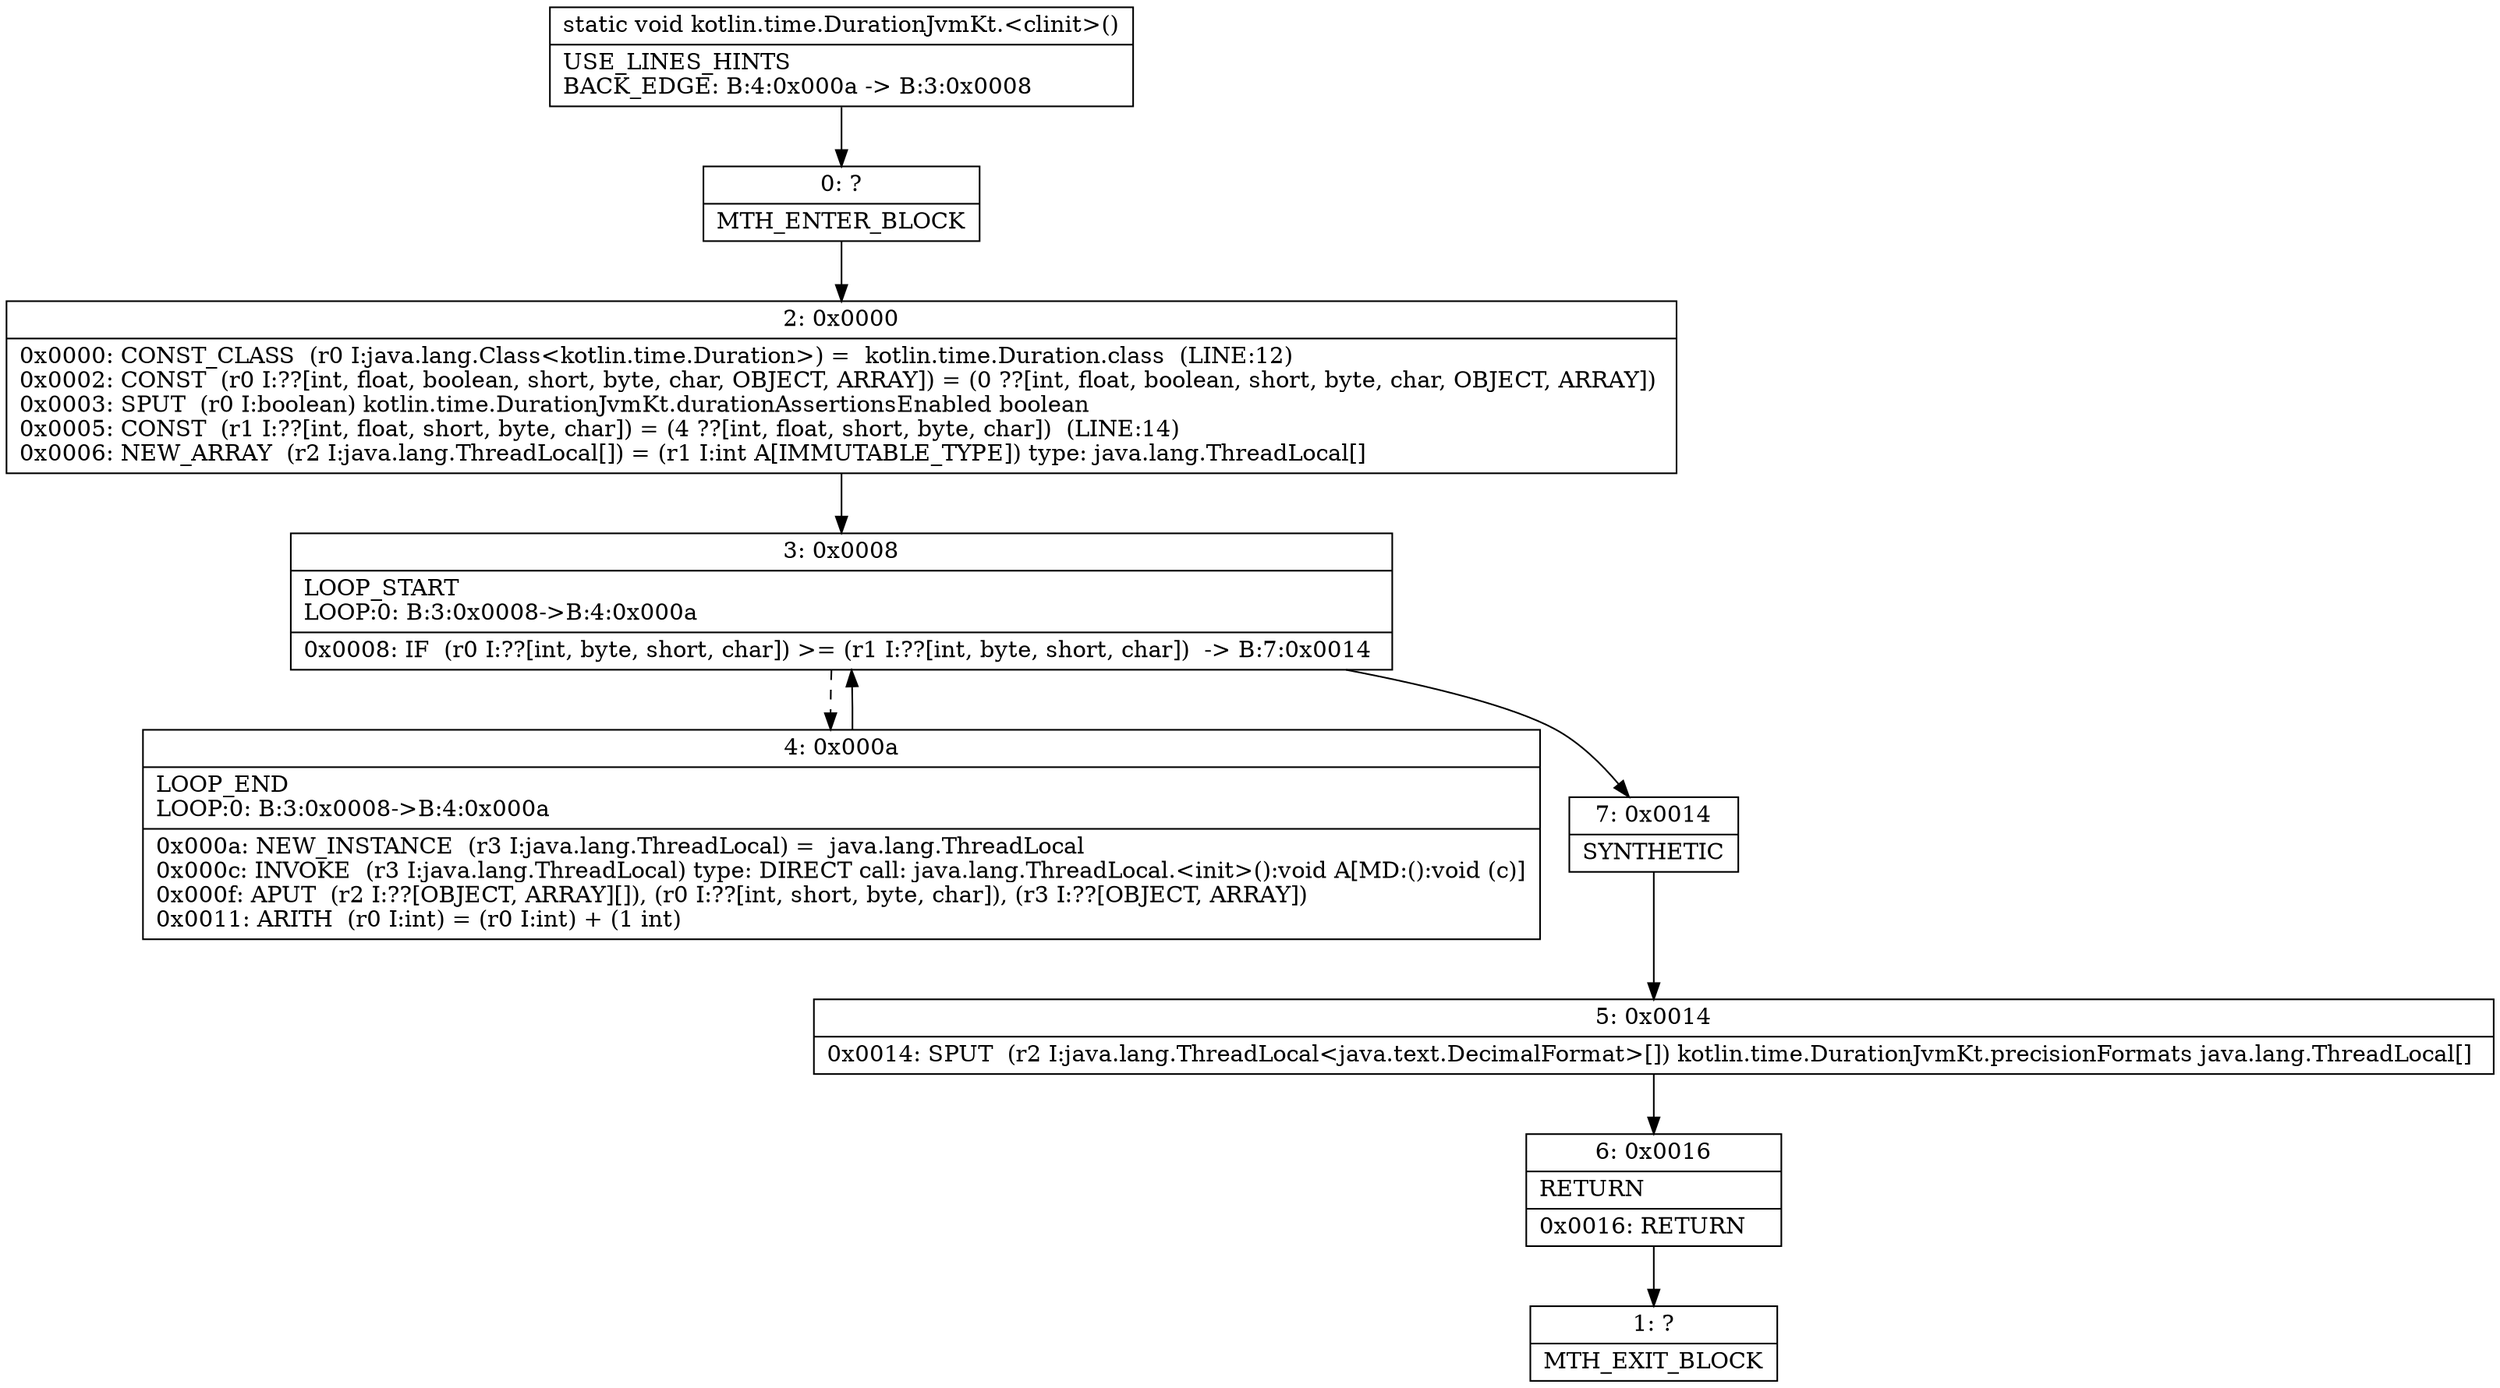 digraph "CFG forkotlin.time.DurationJvmKt.\<clinit\>()V" {
Node_0 [shape=record,label="{0\:\ ?|MTH_ENTER_BLOCK\l}"];
Node_2 [shape=record,label="{2\:\ 0x0000|0x0000: CONST_CLASS  (r0 I:java.lang.Class\<kotlin.time.Duration\>) =  kotlin.time.Duration.class  (LINE:12)\l0x0002: CONST  (r0 I:??[int, float, boolean, short, byte, char, OBJECT, ARRAY]) = (0 ??[int, float, boolean, short, byte, char, OBJECT, ARRAY]) \l0x0003: SPUT  (r0 I:boolean) kotlin.time.DurationJvmKt.durationAssertionsEnabled boolean \l0x0005: CONST  (r1 I:??[int, float, short, byte, char]) = (4 ??[int, float, short, byte, char])  (LINE:14)\l0x0006: NEW_ARRAY  (r2 I:java.lang.ThreadLocal[]) = (r1 I:int A[IMMUTABLE_TYPE]) type: java.lang.ThreadLocal[] \l}"];
Node_3 [shape=record,label="{3\:\ 0x0008|LOOP_START\lLOOP:0: B:3:0x0008\-\>B:4:0x000a\l|0x0008: IF  (r0 I:??[int, byte, short, char]) \>= (r1 I:??[int, byte, short, char])  \-\> B:7:0x0014 \l}"];
Node_4 [shape=record,label="{4\:\ 0x000a|LOOP_END\lLOOP:0: B:3:0x0008\-\>B:4:0x000a\l|0x000a: NEW_INSTANCE  (r3 I:java.lang.ThreadLocal) =  java.lang.ThreadLocal \l0x000c: INVOKE  (r3 I:java.lang.ThreadLocal) type: DIRECT call: java.lang.ThreadLocal.\<init\>():void A[MD:():void (c)]\l0x000f: APUT  (r2 I:??[OBJECT, ARRAY][]), (r0 I:??[int, short, byte, char]), (r3 I:??[OBJECT, ARRAY]) \l0x0011: ARITH  (r0 I:int) = (r0 I:int) + (1 int) \l}"];
Node_7 [shape=record,label="{7\:\ 0x0014|SYNTHETIC\l}"];
Node_5 [shape=record,label="{5\:\ 0x0014|0x0014: SPUT  (r2 I:java.lang.ThreadLocal\<java.text.DecimalFormat\>[]) kotlin.time.DurationJvmKt.precisionFormats java.lang.ThreadLocal[] \l}"];
Node_6 [shape=record,label="{6\:\ 0x0016|RETURN\l|0x0016: RETURN   \l}"];
Node_1 [shape=record,label="{1\:\ ?|MTH_EXIT_BLOCK\l}"];
MethodNode[shape=record,label="{static void kotlin.time.DurationJvmKt.\<clinit\>()  | USE_LINES_HINTS\lBACK_EDGE: B:4:0x000a \-\> B:3:0x0008\l}"];
MethodNode -> Node_0;Node_0 -> Node_2;
Node_2 -> Node_3;
Node_3 -> Node_4[style=dashed];
Node_3 -> Node_7;
Node_4 -> Node_3;
Node_7 -> Node_5;
Node_5 -> Node_6;
Node_6 -> Node_1;
}

